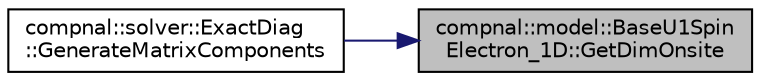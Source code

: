 digraph "compnal::model::BaseU1SpinElectron_1D::GetDimOnsite"
{
 // INTERACTIVE_SVG=YES
 // LATEX_PDF_SIZE
  edge [fontname="Helvetica",fontsize="10",labelfontname="Helvetica",labelfontsize="10"];
  node [fontname="Helvetica",fontsize="10",shape=record];
  rankdir="RL";
  Node1 [label="compnal::model::BaseU1Spin\lElectron_1D::GetDimOnsite",height=0.2,width=0.4,color="black", fillcolor="grey75", style="filled", fontcolor="black",tooltip="Get dimension of the local Hilbert space, ."];
  Node1 -> Node2 [dir="back",color="midnightblue",fontsize="10",style="solid",fontname="Helvetica"];
  Node2 [label="compnal::solver::ExactDiag\l::GenerateMatrixComponents",height=0.2,width=0.4,color="black", fillcolor="white", style="filled",URL="$de/d7d/classcompnal_1_1solver_1_1_exact_diag.html#af1da3592e5e6c2d00903c2f411987233",tooltip=" "];
}

